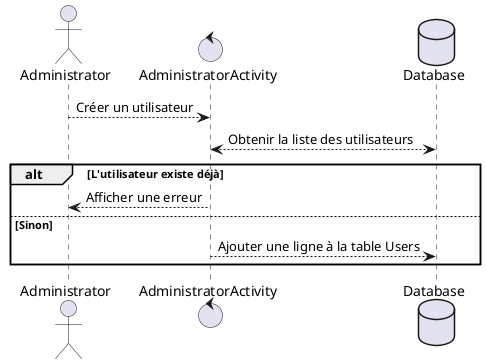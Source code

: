 @startuml
    actor Administrator

    control AdministratorActivity
    
    database Database

    Administrator --> AdministratorActivity : Créer un utilisateur

    AdministratorActivity <--> Database : Obtenir la liste des utilisateurs

    alt L'utilisateur existe déjà
        AdministratorActivity --> Administrator: Afficher une erreur
    else Sinon
        AdministratorActivity --> Database : Ajouter une ligne à la table Users
    end
@enduml